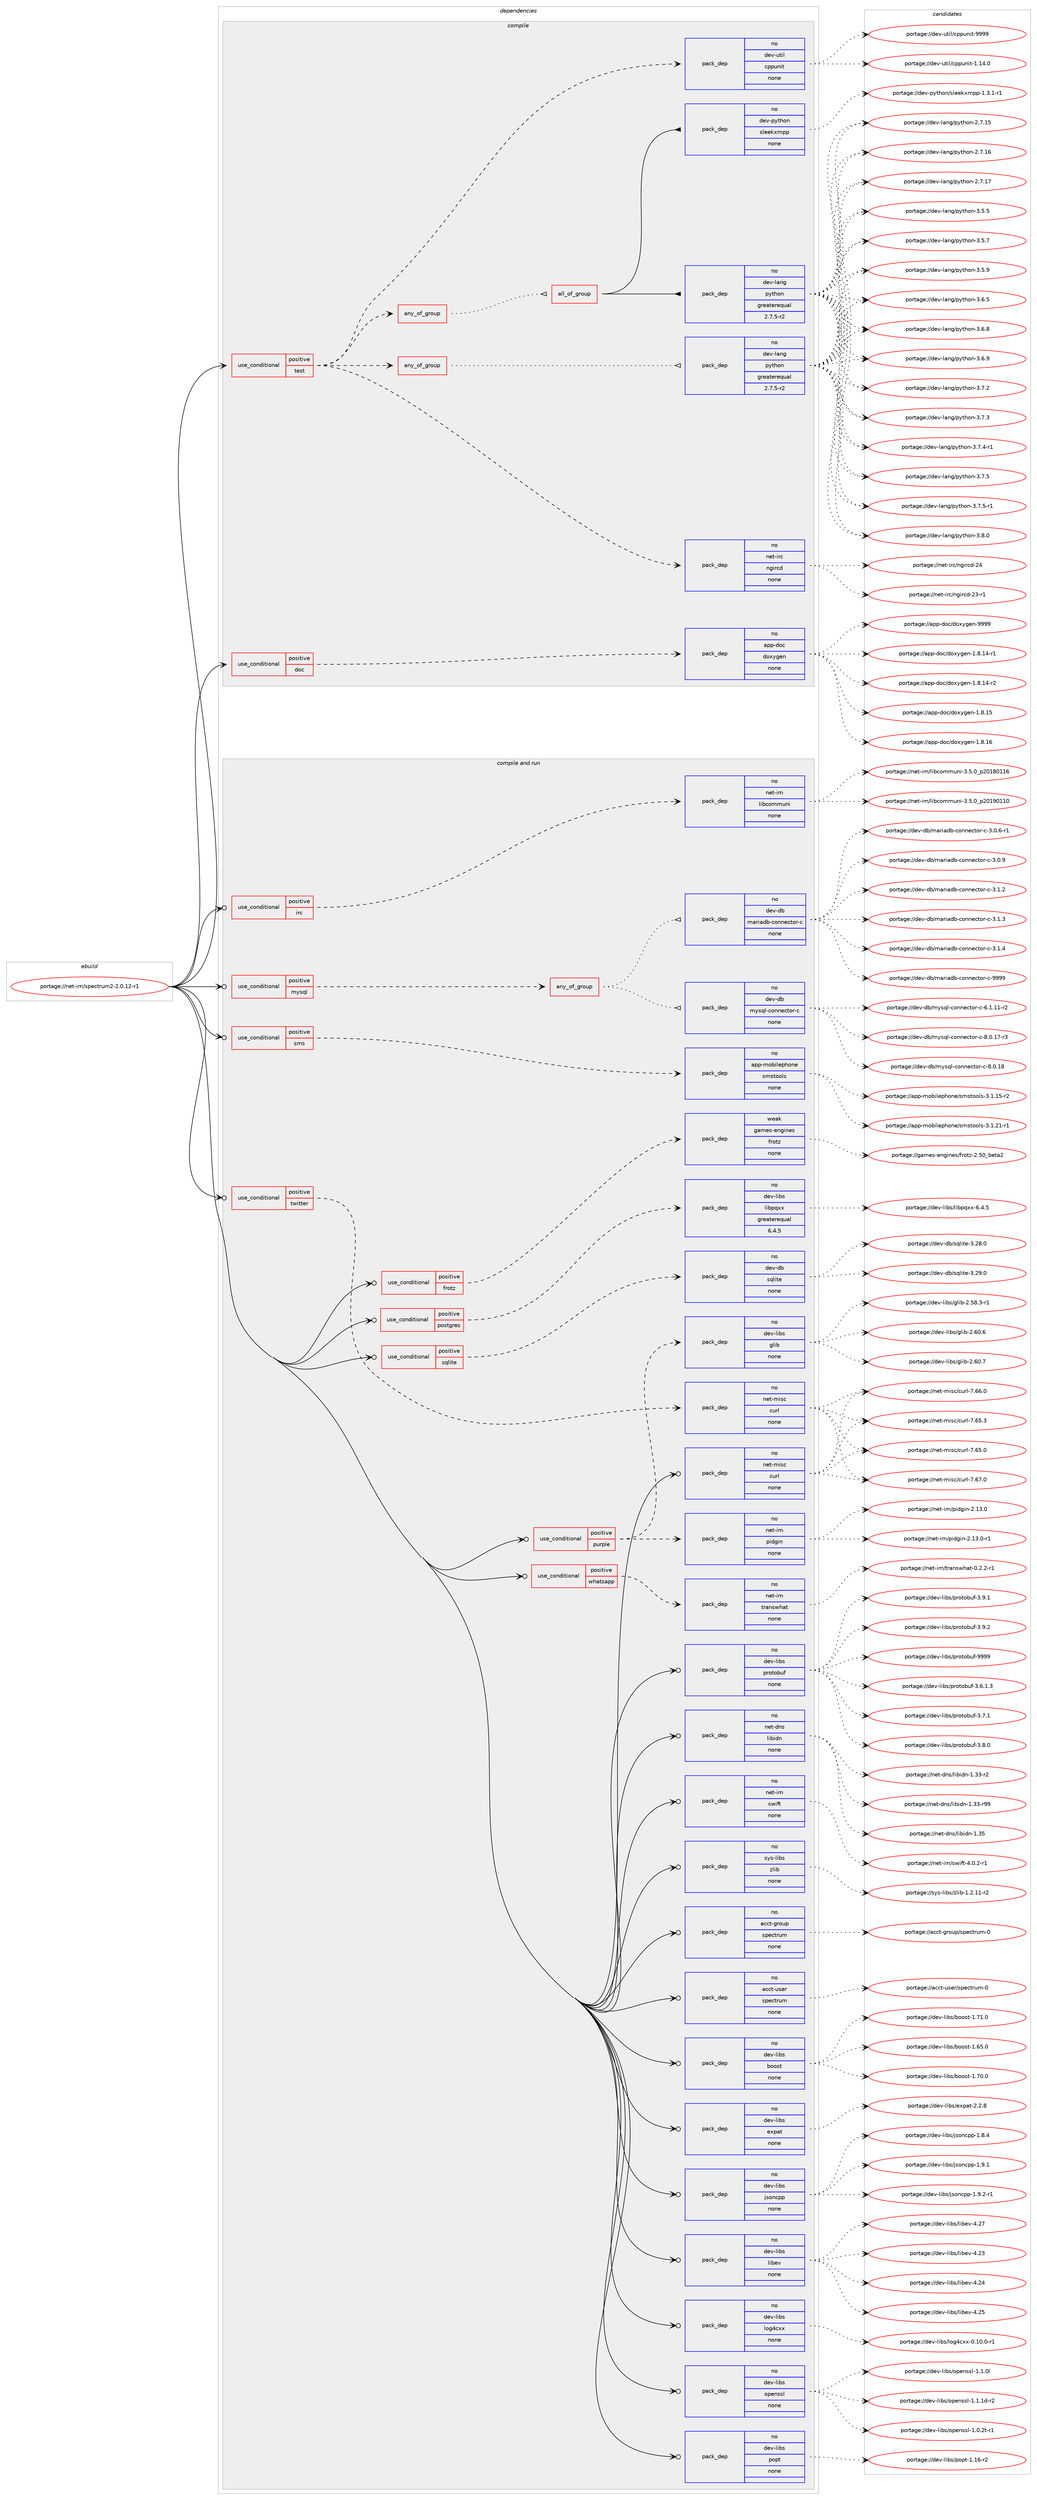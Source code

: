 digraph prolog {

# *************
# Graph options
# *************

newrank=true;
concentrate=true;
compound=true;
graph [rankdir=LR,fontname=Helvetica,fontsize=10,ranksep=1.5];#, ranksep=2.5, nodesep=0.2];
edge  [arrowhead=vee];
node  [fontname=Helvetica,fontsize=10];

# **********
# The ebuild
# **********

subgraph cluster_leftcol {
color=gray;
rank=same;
label=<<i>ebuild</i>>;
id [label="portage://net-im/spectrum2-2.0.12-r1", color=red, width=4, href="../net-im/spectrum2-2.0.12-r1.svg"];
}

# ****************
# The dependencies
# ****************

subgraph cluster_midcol {
color=gray;
label=<<i>dependencies</i>>;
subgraph cluster_compile {
fillcolor="#eeeeee";
style=filled;
label=<<i>compile</i>>;
subgraph cond88999 {
dependency356284 [label=<<TABLE BORDER="0" CELLBORDER="1" CELLSPACING="0" CELLPADDING="4"><TR><TD ROWSPAN="3" CELLPADDING="10">use_conditional</TD></TR><TR><TD>positive</TD></TR><TR><TD>doc</TD></TR></TABLE>>, shape=none, color=red];
subgraph pack261397 {
dependency356285 [label=<<TABLE BORDER="0" CELLBORDER="1" CELLSPACING="0" CELLPADDING="4" WIDTH="220"><TR><TD ROWSPAN="6" CELLPADDING="30">pack_dep</TD></TR><TR><TD WIDTH="110">no</TD></TR><TR><TD>app-doc</TD></TR><TR><TD>doxygen</TD></TR><TR><TD>none</TD></TR><TR><TD></TD></TR></TABLE>>, shape=none, color=blue];
}
dependency356284:e -> dependency356285:w [weight=20,style="dashed",arrowhead="vee"];
}
id:e -> dependency356284:w [weight=20,style="solid",arrowhead="vee"];
subgraph cond89000 {
dependency356286 [label=<<TABLE BORDER="0" CELLBORDER="1" CELLSPACING="0" CELLPADDING="4"><TR><TD ROWSPAN="3" CELLPADDING="10">use_conditional</TD></TR><TR><TD>positive</TD></TR><TR><TD>test</TD></TR></TABLE>>, shape=none, color=red];
subgraph any5741 {
dependency356287 [label=<<TABLE BORDER="0" CELLBORDER="1" CELLSPACING="0" CELLPADDING="4"><TR><TD CELLPADDING="10">any_of_group</TD></TR></TABLE>>, shape=none, color=red];subgraph pack261398 {
dependency356288 [label=<<TABLE BORDER="0" CELLBORDER="1" CELLSPACING="0" CELLPADDING="4" WIDTH="220"><TR><TD ROWSPAN="6" CELLPADDING="30">pack_dep</TD></TR><TR><TD WIDTH="110">no</TD></TR><TR><TD>dev-lang</TD></TR><TR><TD>python</TD></TR><TR><TD>greaterequal</TD></TR><TR><TD>2.7.5-r2</TD></TR></TABLE>>, shape=none, color=blue];
}
dependency356287:e -> dependency356288:w [weight=20,style="dotted",arrowhead="oinv"];
}
dependency356286:e -> dependency356287:w [weight=20,style="dashed",arrowhead="vee"];
subgraph any5742 {
dependency356289 [label=<<TABLE BORDER="0" CELLBORDER="1" CELLSPACING="0" CELLPADDING="4"><TR><TD CELLPADDING="10">any_of_group</TD></TR></TABLE>>, shape=none, color=red];subgraph all150 {
dependency356290 [label=<<TABLE BORDER="0" CELLBORDER="1" CELLSPACING="0" CELLPADDING="4"><TR><TD CELLPADDING="10">all_of_group</TD></TR></TABLE>>, shape=none, color=red];subgraph pack261399 {
dependency356291 [label=<<TABLE BORDER="0" CELLBORDER="1" CELLSPACING="0" CELLPADDING="4" WIDTH="220"><TR><TD ROWSPAN="6" CELLPADDING="30">pack_dep</TD></TR><TR><TD WIDTH="110">no</TD></TR><TR><TD>dev-lang</TD></TR><TR><TD>python</TD></TR><TR><TD>greaterequal</TD></TR><TR><TD>2.7.5-r2</TD></TR></TABLE>>, shape=none, color=blue];
}
dependency356290:e -> dependency356291:w [weight=20,style="solid",arrowhead="inv"];
subgraph pack261400 {
dependency356292 [label=<<TABLE BORDER="0" CELLBORDER="1" CELLSPACING="0" CELLPADDING="4" WIDTH="220"><TR><TD ROWSPAN="6" CELLPADDING="30">pack_dep</TD></TR><TR><TD WIDTH="110">no</TD></TR><TR><TD>dev-python</TD></TR><TR><TD>sleekxmpp</TD></TR><TR><TD>none</TD></TR><TR><TD></TD></TR></TABLE>>, shape=none, color=blue];
}
dependency356290:e -> dependency356292:w [weight=20,style="solid",arrowhead="inv"];
}
dependency356289:e -> dependency356290:w [weight=20,style="dotted",arrowhead="oinv"];
}
dependency356286:e -> dependency356289:w [weight=20,style="dashed",arrowhead="vee"];
subgraph pack261401 {
dependency356293 [label=<<TABLE BORDER="0" CELLBORDER="1" CELLSPACING="0" CELLPADDING="4" WIDTH="220"><TR><TD ROWSPAN="6" CELLPADDING="30">pack_dep</TD></TR><TR><TD WIDTH="110">no</TD></TR><TR><TD>dev-util</TD></TR><TR><TD>cppunit</TD></TR><TR><TD>none</TD></TR><TR><TD></TD></TR></TABLE>>, shape=none, color=blue];
}
dependency356286:e -> dependency356293:w [weight=20,style="dashed",arrowhead="vee"];
subgraph pack261402 {
dependency356294 [label=<<TABLE BORDER="0" CELLBORDER="1" CELLSPACING="0" CELLPADDING="4" WIDTH="220"><TR><TD ROWSPAN="6" CELLPADDING="30">pack_dep</TD></TR><TR><TD WIDTH="110">no</TD></TR><TR><TD>net-irc</TD></TR><TR><TD>ngircd</TD></TR><TR><TD>none</TD></TR><TR><TD></TD></TR></TABLE>>, shape=none, color=blue];
}
dependency356286:e -> dependency356294:w [weight=20,style="dashed",arrowhead="vee"];
}
id:e -> dependency356286:w [weight=20,style="solid",arrowhead="vee"];
}
subgraph cluster_compileandrun {
fillcolor="#eeeeee";
style=filled;
label=<<i>compile and run</i>>;
subgraph cond89001 {
dependency356295 [label=<<TABLE BORDER="0" CELLBORDER="1" CELLSPACING="0" CELLPADDING="4"><TR><TD ROWSPAN="3" CELLPADDING="10">use_conditional</TD></TR><TR><TD>positive</TD></TR><TR><TD>frotz</TD></TR></TABLE>>, shape=none, color=red];
subgraph pack261403 {
dependency356296 [label=<<TABLE BORDER="0" CELLBORDER="1" CELLSPACING="0" CELLPADDING="4" WIDTH="220"><TR><TD ROWSPAN="6" CELLPADDING="30">pack_dep</TD></TR><TR><TD WIDTH="110">weak</TD></TR><TR><TD>games-engines</TD></TR><TR><TD>frotz</TD></TR><TR><TD>none</TD></TR><TR><TD></TD></TR></TABLE>>, shape=none, color=blue];
}
dependency356295:e -> dependency356296:w [weight=20,style="dashed",arrowhead="vee"];
}
id:e -> dependency356295:w [weight=20,style="solid",arrowhead="odotvee"];
subgraph cond89002 {
dependency356297 [label=<<TABLE BORDER="0" CELLBORDER="1" CELLSPACING="0" CELLPADDING="4"><TR><TD ROWSPAN="3" CELLPADDING="10">use_conditional</TD></TR><TR><TD>positive</TD></TR><TR><TD>irc</TD></TR></TABLE>>, shape=none, color=red];
subgraph pack261404 {
dependency356298 [label=<<TABLE BORDER="0" CELLBORDER="1" CELLSPACING="0" CELLPADDING="4" WIDTH="220"><TR><TD ROWSPAN="6" CELLPADDING="30">pack_dep</TD></TR><TR><TD WIDTH="110">no</TD></TR><TR><TD>net-im</TD></TR><TR><TD>libcommuni</TD></TR><TR><TD>none</TD></TR><TR><TD></TD></TR></TABLE>>, shape=none, color=blue];
}
dependency356297:e -> dependency356298:w [weight=20,style="dashed",arrowhead="vee"];
}
id:e -> dependency356297:w [weight=20,style="solid",arrowhead="odotvee"];
subgraph cond89003 {
dependency356299 [label=<<TABLE BORDER="0" CELLBORDER="1" CELLSPACING="0" CELLPADDING="4"><TR><TD ROWSPAN="3" CELLPADDING="10">use_conditional</TD></TR><TR><TD>positive</TD></TR><TR><TD>mysql</TD></TR></TABLE>>, shape=none, color=red];
subgraph any5743 {
dependency356300 [label=<<TABLE BORDER="0" CELLBORDER="1" CELLSPACING="0" CELLPADDING="4"><TR><TD CELLPADDING="10">any_of_group</TD></TR></TABLE>>, shape=none, color=red];subgraph pack261405 {
dependency356301 [label=<<TABLE BORDER="0" CELLBORDER="1" CELLSPACING="0" CELLPADDING="4" WIDTH="220"><TR><TD ROWSPAN="6" CELLPADDING="30">pack_dep</TD></TR><TR><TD WIDTH="110">no</TD></TR><TR><TD>dev-db</TD></TR><TR><TD>mariadb-connector-c</TD></TR><TR><TD>none</TD></TR><TR><TD></TD></TR></TABLE>>, shape=none, color=blue];
}
dependency356300:e -> dependency356301:w [weight=20,style="dotted",arrowhead="oinv"];
subgraph pack261406 {
dependency356302 [label=<<TABLE BORDER="0" CELLBORDER="1" CELLSPACING="0" CELLPADDING="4" WIDTH="220"><TR><TD ROWSPAN="6" CELLPADDING="30">pack_dep</TD></TR><TR><TD WIDTH="110">no</TD></TR><TR><TD>dev-db</TD></TR><TR><TD>mysql-connector-c</TD></TR><TR><TD>none</TD></TR><TR><TD></TD></TR></TABLE>>, shape=none, color=blue];
}
dependency356300:e -> dependency356302:w [weight=20,style="dotted",arrowhead="oinv"];
}
dependency356299:e -> dependency356300:w [weight=20,style="dashed",arrowhead="vee"];
}
id:e -> dependency356299:w [weight=20,style="solid",arrowhead="odotvee"];
subgraph cond89004 {
dependency356303 [label=<<TABLE BORDER="0" CELLBORDER="1" CELLSPACING="0" CELLPADDING="4"><TR><TD ROWSPAN="3" CELLPADDING="10">use_conditional</TD></TR><TR><TD>positive</TD></TR><TR><TD>postgres</TD></TR></TABLE>>, shape=none, color=red];
subgraph pack261407 {
dependency356304 [label=<<TABLE BORDER="0" CELLBORDER="1" CELLSPACING="0" CELLPADDING="4" WIDTH="220"><TR><TD ROWSPAN="6" CELLPADDING="30">pack_dep</TD></TR><TR><TD WIDTH="110">no</TD></TR><TR><TD>dev-libs</TD></TR><TR><TD>libpqxx</TD></TR><TR><TD>greaterequal</TD></TR><TR><TD>6.4.5</TD></TR></TABLE>>, shape=none, color=blue];
}
dependency356303:e -> dependency356304:w [weight=20,style="dashed",arrowhead="vee"];
}
id:e -> dependency356303:w [weight=20,style="solid",arrowhead="odotvee"];
subgraph cond89005 {
dependency356305 [label=<<TABLE BORDER="0" CELLBORDER="1" CELLSPACING="0" CELLPADDING="4"><TR><TD ROWSPAN="3" CELLPADDING="10">use_conditional</TD></TR><TR><TD>positive</TD></TR><TR><TD>purple</TD></TR></TABLE>>, shape=none, color=red];
subgraph pack261408 {
dependency356306 [label=<<TABLE BORDER="0" CELLBORDER="1" CELLSPACING="0" CELLPADDING="4" WIDTH="220"><TR><TD ROWSPAN="6" CELLPADDING="30">pack_dep</TD></TR><TR><TD WIDTH="110">no</TD></TR><TR><TD>dev-libs</TD></TR><TR><TD>glib</TD></TR><TR><TD>none</TD></TR><TR><TD></TD></TR></TABLE>>, shape=none, color=blue];
}
dependency356305:e -> dependency356306:w [weight=20,style="dashed",arrowhead="vee"];
subgraph pack261409 {
dependency356307 [label=<<TABLE BORDER="0" CELLBORDER="1" CELLSPACING="0" CELLPADDING="4" WIDTH="220"><TR><TD ROWSPAN="6" CELLPADDING="30">pack_dep</TD></TR><TR><TD WIDTH="110">no</TD></TR><TR><TD>net-im</TD></TR><TR><TD>pidgin</TD></TR><TR><TD>none</TD></TR><TR><TD></TD></TR></TABLE>>, shape=none, color=blue];
}
dependency356305:e -> dependency356307:w [weight=20,style="dashed",arrowhead="vee"];
}
id:e -> dependency356305:w [weight=20,style="solid",arrowhead="odotvee"];
subgraph cond89006 {
dependency356308 [label=<<TABLE BORDER="0" CELLBORDER="1" CELLSPACING="0" CELLPADDING="4"><TR><TD ROWSPAN="3" CELLPADDING="10">use_conditional</TD></TR><TR><TD>positive</TD></TR><TR><TD>sms</TD></TR></TABLE>>, shape=none, color=red];
subgraph pack261410 {
dependency356309 [label=<<TABLE BORDER="0" CELLBORDER="1" CELLSPACING="0" CELLPADDING="4" WIDTH="220"><TR><TD ROWSPAN="6" CELLPADDING="30">pack_dep</TD></TR><TR><TD WIDTH="110">no</TD></TR><TR><TD>app-mobilephone</TD></TR><TR><TD>smstools</TD></TR><TR><TD>none</TD></TR><TR><TD></TD></TR></TABLE>>, shape=none, color=blue];
}
dependency356308:e -> dependency356309:w [weight=20,style="dashed",arrowhead="vee"];
}
id:e -> dependency356308:w [weight=20,style="solid",arrowhead="odotvee"];
subgraph cond89007 {
dependency356310 [label=<<TABLE BORDER="0" CELLBORDER="1" CELLSPACING="0" CELLPADDING="4"><TR><TD ROWSPAN="3" CELLPADDING="10">use_conditional</TD></TR><TR><TD>positive</TD></TR><TR><TD>sqlite</TD></TR></TABLE>>, shape=none, color=red];
subgraph pack261411 {
dependency356311 [label=<<TABLE BORDER="0" CELLBORDER="1" CELLSPACING="0" CELLPADDING="4" WIDTH="220"><TR><TD ROWSPAN="6" CELLPADDING="30">pack_dep</TD></TR><TR><TD WIDTH="110">no</TD></TR><TR><TD>dev-db</TD></TR><TR><TD>sqlite</TD></TR><TR><TD>none</TD></TR><TR><TD></TD></TR></TABLE>>, shape=none, color=blue];
}
dependency356310:e -> dependency356311:w [weight=20,style="dashed",arrowhead="vee"];
}
id:e -> dependency356310:w [weight=20,style="solid",arrowhead="odotvee"];
subgraph cond89008 {
dependency356312 [label=<<TABLE BORDER="0" CELLBORDER="1" CELLSPACING="0" CELLPADDING="4"><TR><TD ROWSPAN="3" CELLPADDING="10">use_conditional</TD></TR><TR><TD>positive</TD></TR><TR><TD>twitter</TD></TR></TABLE>>, shape=none, color=red];
subgraph pack261412 {
dependency356313 [label=<<TABLE BORDER="0" CELLBORDER="1" CELLSPACING="0" CELLPADDING="4" WIDTH="220"><TR><TD ROWSPAN="6" CELLPADDING="30">pack_dep</TD></TR><TR><TD WIDTH="110">no</TD></TR><TR><TD>net-misc</TD></TR><TR><TD>curl</TD></TR><TR><TD>none</TD></TR><TR><TD></TD></TR></TABLE>>, shape=none, color=blue];
}
dependency356312:e -> dependency356313:w [weight=20,style="dashed",arrowhead="vee"];
}
id:e -> dependency356312:w [weight=20,style="solid",arrowhead="odotvee"];
subgraph cond89009 {
dependency356314 [label=<<TABLE BORDER="0" CELLBORDER="1" CELLSPACING="0" CELLPADDING="4"><TR><TD ROWSPAN="3" CELLPADDING="10">use_conditional</TD></TR><TR><TD>positive</TD></TR><TR><TD>whatsapp</TD></TR></TABLE>>, shape=none, color=red];
subgraph pack261413 {
dependency356315 [label=<<TABLE BORDER="0" CELLBORDER="1" CELLSPACING="0" CELLPADDING="4" WIDTH="220"><TR><TD ROWSPAN="6" CELLPADDING="30">pack_dep</TD></TR><TR><TD WIDTH="110">no</TD></TR><TR><TD>net-im</TD></TR><TR><TD>transwhat</TD></TR><TR><TD>none</TD></TR><TR><TD></TD></TR></TABLE>>, shape=none, color=blue];
}
dependency356314:e -> dependency356315:w [weight=20,style="dashed",arrowhead="vee"];
}
id:e -> dependency356314:w [weight=20,style="solid",arrowhead="odotvee"];
subgraph pack261414 {
dependency356316 [label=<<TABLE BORDER="0" CELLBORDER="1" CELLSPACING="0" CELLPADDING="4" WIDTH="220"><TR><TD ROWSPAN="6" CELLPADDING="30">pack_dep</TD></TR><TR><TD WIDTH="110">no</TD></TR><TR><TD>acct-group</TD></TR><TR><TD>spectrum</TD></TR><TR><TD>none</TD></TR><TR><TD></TD></TR></TABLE>>, shape=none, color=blue];
}
id:e -> dependency356316:w [weight=20,style="solid",arrowhead="odotvee"];
subgraph pack261415 {
dependency356317 [label=<<TABLE BORDER="0" CELLBORDER="1" CELLSPACING="0" CELLPADDING="4" WIDTH="220"><TR><TD ROWSPAN="6" CELLPADDING="30">pack_dep</TD></TR><TR><TD WIDTH="110">no</TD></TR><TR><TD>acct-user</TD></TR><TR><TD>spectrum</TD></TR><TR><TD>none</TD></TR><TR><TD></TD></TR></TABLE>>, shape=none, color=blue];
}
id:e -> dependency356317:w [weight=20,style="solid",arrowhead="odotvee"];
subgraph pack261416 {
dependency356318 [label=<<TABLE BORDER="0" CELLBORDER="1" CELLSPACING="0" CELLPADDING="4" WIDTH="220"><TR><TD ROWSPAN="6" CELLPADDING="30">pack_dep</TD></TR><TR><TD WIDTH="110">no</TD></TR><TR><TD>dev-libs</TD></TR><TR><TD>boost</TD></TR><TR><TD>none</TD></TR><TR><TD></TD></TR></TABLE>>, shape=none, color=blue];
}
id:e -> dependency356318:w [weight=20,style="solid",arrowhead="odotvee"];
subgraph pack261417 {
dependency356319 [label=<<TABLE BORDER="0" CELLBORDER="1" CELLSPACING="0" CELLPADDING="4" WIDTH="220"><TR><TD ROWSPAN="6" CELLPADDING="30">pack_dep</TD></TR><TR><TD WIDTH="110">no</TD></TR><TR><TD>dev-libs</TD></TR><TR><TD>expat</TD></TR><TR><TD>none</TD></TR><TR><TD></TD></TR></TABLE>>, shape=none, color=blue];
}
id:e -> dependency356319:w [weight=20,style="solid",arrowhead="odotvee"];
subgraph pack261418 {
dependency356320 [label=<<TABLE BORDER="0" CELLBORDER="1" CELLSPACING="0" CELLPADDING="4" WIDTH="220"><TR><TD ROWSPAN="6" CELLPADDING="30">pack_dep</TD></TR><TR><TD WIDTH="110">no</TD></TR><TR><TD>dev-libs</TD></TR><TR><TD>jsoncpp</TD></TR><TR><TD>none</TD></TR><TR><TD></TD></TR></TABLE>>, shape=none, color=blue];
}
id:e -> dependency356320:w [weight=20,style="solid",arrowhead="odotvee"];
subgraph pack261419 {
dependency356321 [label=<<TABLE BORDER="0" CELLBORDER="1" CELLSPACING="0" CELLPADDING="4" WIDTH="220"><TR><TD ROWSPAN="6" CELLPADDING="30">pack_dep</TD></TR><TR><TD WIDTH="110">no</TD></TR><TR><TD>dev-libs</TD></TR><TR><TD>libev</TD></TR><TR><TD>none</TD></TR><TR><TD></TD></TR></TABLE>>, shape=none, color=blue];
}
id:e -> dependency356321:w [weight=20,style="solid",arrowhead="odotvee"];
subgraph pack261420 {
dependency356322 [label=<<TABLE BORDER="0" CELLBORDER="1" CELLSPACING="0" CELLPADDING="4" WIDTH="220"><TR><TD ROWSPAN="6" CELLPADDING="30">pack_dep</TD></TR><TR><TD WIDTH="110">no</TD></TR><TR><TD>dev-libs</TD></TR><TR><TD>log4cxx</TD></TR><TR><TD>none</TD></TR><TR><TD></TD></TR></TABLE>>, shape=none, color=blue];
}
id:e -> dependency356322:w [weight=20,style="solid",arrowhead="odotvee"];
subgraph pack261421 {
dependency356323 [label=<<TABLE BORDER="0" CELLBORDER="1" CELLSPACING="0" CELLPADDING="4" WIDTH="220"><TR><TD ROWSPAN="6" CELLPADDING="30">pack_dep</TD></TR><TR><TD WIDTH="110">no</TD></TR><TR><TD>dev-libs</TD></TR><TR><TD>openssl</TD></TR><TR><TD>none</TD></TR><TR><TD></TD></TR></TABLE>>, shape=none, color=blue];
}
id:e -> dependency356323:w [weight=20,style="solid",arrowhead="odotvee"];
subgraph pack261422 {
dependency356324 [label=<<TABLE BORDER="0" CELLBORDER="1" CELLSPACING="0" CELLPADDING="4" WIDTH="220"><TR><TD ROWSPAN="6" CELLPADDING="30">pack_dep</TD></TR><TR><TD WIDTH="110">no</TD></TR><TR><TD>dev-libs</TD></TR><TR><TD>popt</TD></TR><TR><TD>none</TD></TR><TR><TD></TD></TR></TABLE>>, shape=none, color=blue];
}
id:e -> dependency356324:w [weight=20,style="solid",arrowhead="odotvee"];
subgraph pack261423 {
dependency356325 [label=<<TABLE BORDER="0" CELLBORDER="1" CELLSPACING="0" CELLPADDING="4" WIDTH="220"><TR><TD ROWSPAN="6" CELLPADDING="30">pack_dep</TD></TR><TR><TD WIDTH="110">no</TD></TR><TR><TD>dev-libs</TD></TR><TR><TD>protobuf</TD></TR><TR><TD>none</TD></TR><TR><TD></TD></TR></TABLE>>, shape=none, color=blue];
}
id:e -> dependency356325:w [weight=20,style="solid",arrowhead="odotvee"];
subgraph pack261424 {
dependency356326 [label=<<TABLE BORDER="0" CELLBORDER="1" CELLSPACING="0" CELLPADDING="4" WIDTH="220"><TR><TD ROWSPAN="6" CELLPADDING="30">pack_dep</TD></TR><TR><TD WIDTH="110">no</TD></TR><TR><TD>net-dns</TD></TR><TR><TD>libidn</TD></TR><TR><TD>none</TD></TR><TR><TD></TD></TR></TABLE>>, shape=none, color=blue];
}
id:e -> dependency356326:w [weight=20,style="solid",arrowhead="odotvee"];
subgraph pack261425 {
dependency356327 [label=<<TABLE BORDER="0" CELLBORDER="1" CELLSPACING="0" CELLPADDING="4" WIDTH="220"><TR><TD ROWSPAN="6" CELLPADDING="30">pack_dep</TD></TR><TR><TD WIDTH="110">no</TD></TR><TR><TD>net-im</TD></TR><TR><TD>swift</TD></TR><TR><TD>none</TD></TR><TR><TD></TD></TR></TABLE>>, shape=none, color=blue];
}
id:e -> dependency356327:w [weight=20,style="solid",arrowhead="odotvee"];
subgraph pack261426 {
dependency356328 [label=<<TABLE BORDER="0" CELLBORDER="1" CELLSPACING="0" CELLPADDING="4" WIDTH="220"><TR><TD ROWSPAN="6" CELLPADDING="30">pack_dep</TD></TR><TR><TD WIDTH="110">no</TD></TR><TR><TD>net-misc</TD></TR><TR><TD>curl</TD></TR><TR><TD>none</TD></TR><TR><TD></TD></TR></TABLE>>, shape=none, color=blue];
}
id:e -> dependency356328:w [weight=20,style="solid",arrowhead="odotvee"];
subgraph pack261427 {
dependency356329 [label=<<TABLE BORDER="0" CELLBORDER="1" CELLSPACING="0" CELLPADDING="4" WIDTH="220"><TR><TD ROWSPAN="6" CELLPADDING="30">pack_dep</TD></TR><TR><TD WIDTH="110">no</TD></TR><TR><TD>sys-libs</TD></TR><TR><TD>zlib</TD></TR><TR><TD>none</TD></TR><TR><TD></TD></TR></TABLE>>, shape=none, color=blue];
}
id:e -> dependency356329:w [weight=20,style="solid",arrowhead="odotvee"];
}
subgraph cluster_run {
fillcolor="#eeeeee";
style=filled;
label=<<i>run</i>>;
}
}

# **************
# The candidates
# **************

subgraph cluster_choices {
rank=same;
color=gray;
label=<<i>candidates</i>>;

subgraph choice261397 {
color=black;
nodesep=1;
choiceportage97112112451001119947100111120121103101110454946564649524511449 [label="portage://app-doc/doxygen-1.8.14-r1", color=red, width=4,href="../app-doc/doxygen-1.8.14-r1.svg"];
choiceportage97112112451001119947100111120121103101110454946564649524511450 [label="portage://app-doc/doxygen-1.8.14-r2", color=red, width=4,href="../app-doc/doxygen-1.8.14-r2.svg"];
choiceportage9711211245100111994710011112012110310111045494656464953 [label="portage://app-doc/doxygen-1.8.15", color=red, width=4,href="../app-doc/doxygen-1.8.15.svg"];
choiceportage9711211245100111994710011112012110310111045494656464954 [label="portage://app-doc/doxygen-1.8.16", color=red, width=4,href="../app-doc/doxygen-1.8.16.svg"];
choiceportage971121124510011199471001111201211031011104557575757 [label="portage://app-doc/doxygen-9999", color=red, width=4,href="../app-doc/doxygen-9999.svg"];
dependency356285:e -> choiceportage97112112451001119947100111120121103101110454946564649524511449:w [style=dotted,weight="100"];
dependency356285:e -> choiceportage97112112451001119947100111120121103101110454946564649524511450:w [style=dotted,weight="100"];
dependency356285:e -> choiceportage9711211245100111994710011112012110310111045494656464953:w [style=dotted,weight="100"];
dependency356285:e -> choiceportage9711211245100111994710011112012110310111045494656464954:w [style=dotted,weight="100"];
dependency356285:e -> choiceportage971121124510011199471001111201211031011104557575757:w [style=dotted,weight="100"];
}
subgraph choice261398 {
color=black;
nodesep=1;
choiceportage10010111845108971101034711212111610411111045504655464953 [label="portage://dev-lang/python-2.7.15", color=red, width=4,href="../dev-lang/python-2.7.15.svg"];
choiceportage10010111845108971101034711212111610411111045504655464954 [label="portage://dev-lang/python-2.7.16", color=red, width=4,href="../dev-lang/python-2.7.16.svg"];
choiceportage10010111845108971101034711212111610411111045504655464955 [label="portage://dev-lang/python-2.7.17", color=red, width=4,href="../dev-lang/python-2.7.17.svg"];
choiceportage100101118451089711010347112121116104111110455146534653 [label="portage://dev-lang/python-3.5.5", color=red, width=4,href="../dev-lang/python-3.5.5.svg"];
choiceportage100101118451089711010347112121116104111110455146534655 [label="portage://dev-lang/python-3.5.7", color=red, width=4,href="../dev-lang/python-3.5.7.svg"];
choiceportage100101118451089711010347112121116104111110455146534657 [label="portage://dev-lang/python-3.5.9", color=red, width=4,href="../dev-lang/python-3.5.9.svg"];
choiceportage100101118451089711010347112121116104111110455146544653 [label="portage://dev-lang/python-3.6.5", color=red, width=4,href="../dev-lang/python-3.6.5.svg"];
choiceportage100101118451089711010347112121116104111110455146544656 [label="portage://dev-lang/python-3.6.8", color=red, width=4,href="../dev-lang/python-3.6.8.svg"];
choiceportage100101118451089711010347112121116104111110455146544657 [label="portage://dev-lang/python-3.6.9", color=red, width=4,href="../dev-lang/python-3.6.9.svg"];
choiceportage100101118451089711010347112121116104111110455146554650 [label="portage://dev-lang/python-3.7.2", color=red, width=4,href="../dev-lang/python-3.7.2.svg"];
choiceportage100101118451089711010347112121116104111110455146554651 [label="portage://dev-lang/python-3.7.3", color=red, width=4,href="../dev-lang/python-3.7.3.svg"];
choiceportage1001011184510897110103471121211161041111104551465546524511449 [label="portage://dev-lang/python-3.7.4-r1", color=red, width=4,href="../dev-lang/python-3.7.4-r1.svg"];
choiceportage100101118451089711010347112121116104111110455146554653 [label="portage://dev-lang/python-3.7.5", color=red, width=4,href="../dev-lang/python-3.7.5.svg"];
choiceportage1001011184510897110103471121211161041111104551465546534511449 [label="portage://dev-lang/python-3.7.5-r1", color=red, width=4,href="../dev-lang/python-3.7.5-r1.svg"];
choiceportage100101118451089711010347112121116104111110455146564648 [label="portage://dev-lang/python-3.8.0", color=red, width=4,href="../dev-lang/python-3.8.0.svg"];
dependency356288:e -> choiceportage10010111845108971101034711212111610411111045504655464953:w [style=dotted,weight="100"];
dependency356288:e -> choiceportage10010111845108971101034711212111610411111045504655464954:w [style=dotted,weight="100"];
dependency356288:e -> choiceportage10010111845108971101034711212111610411111045504655464955:w [style=dotted,weight="100"];
dependency356288:e -> choiceportage100101118451089711010347112121116104111110455146534653:w [style=dotted,weight="100"];
dependency356288:e -> choiceportage100101118451089711010347112121116104111110455146534655:w [style=dotted,weight="100"];
dependency356288:e -> choiceportage100101118451089711010347112121116104111110455146534657:w [style=dotted,weight="100"];
dependency356288:e -> choiceportage100101118451089711010347112121116104111110455146544653:w [style=dotted,weight="100"];
dependency356288:e -> choiceportage100101118451089711010347112121116104111110455146544656:w [style=dotted,weight="100"];
dependency356288:e -> choiceportage100101118451089711010347112121116104111110455146544657:w [style=dotted,weight="100"];
dependency356288:e -> choiceportage100101118451089711010347112121116104111110455146554650:w [style=dotted,weight="100"];
dependency356288:e -> choiceportage100101118451089711010347112121116104111110455146554651:w [style=dotted,weight="100"];
dependency356288:e -> choiceportage1001011184510897110103471121211161041111104551465546524511449:w [style=dotted,weight="100"];
dependency356288:e -> choiceportage100101118451089711010347112121116104111110455146554653:w [style=dotted,weight="100"];
dependency356288:e -> choiceportage1001011184510897110103471121211161041111104551465546534511449:w [style=dotted,weight="100"];
dependency356288:e -> choiceportage100101118451089711010347112121116104111110455146564648:w [style=dotted,weight="100"];
}
subgraph choice261399 {
color=black;
nodesep=1;
choiceportage10010111845108971101034711212111610411111045504655464953 [label="portage://dev-lang/python-2.7.15", color=red, width=4,href="../dev-lang/python-2.7.15.svg"];
choiceportage10010111845108971101034711212111610411111045504655464954 [label="portage://dev-lang/python-2.7.16", color=red, width=4,href="../dev-lang/python-2.7.16.svg"];
choiceportage10010111845108971101034711212111610411111045504655464955 [label="portage://dev-lang/python-2.7.17", color=red, width=4,href="../dev-lang/python-2.7.17.svg"];
choiceportage100101118451089711010347112121116104111110455146534653 [label="portage://dev-lang/python-3.5.5", color=red, width=4,href="../dev-lang/python-3.5.5.svg"];
choiceportage100101118451089711010347112121116104111110455146534655 [label="portage://dev-lang/python-3.5.7", color=red, width=4,href="../dev-lang/python-3.5.7.svg"];
choiceportage100101118451089711010347112121116104111110455146534657 [label="portage://dev-lang/python-3.5.9", color=red, width=4,href="../dev-lang/python-3.5.9.svg"];
choiceportage100101118451089711010347112121116104111110455146544653 [label="portage://dev-lang/python-3.6.5", color=red, width=4,href="../dev-lang/python-3.6.5.svg"];
choiceportage100101118451089711010347112121116104111110455146544656 [label="portage://dev-lang/python-3.6.8", color=red, width=4,href="../dev-lang/python-3.6.8.svg"];
choiceportage100101118451089711010347112121116104111110455146544657 [label="portage://dev-lang/python-3.6.9", color=red, width=4,href="../dev-lang/python-3.6.9.svg"];
choiceportage100101118451089711010347112121116104111110455146554650 [label="portage://dev-lang/python-3.7.2", color=red, width=4,href="../dev-lang/python-3.7.2.svg"];
choiceportage100101118451089711010347112121116104111110455146554651 [label="portage://dev-lang/python-3.7.3", color=red, width=4,href="../dev-lang/python-3.7.3.svg"];
choiceportage1001011184510897110103471121211161041111104551465546524511449 [label="portage://dev-lang/python-3.7.4-r1", color=red, width=4,href="../dev-lang/python-3.7.4-r1.svg"];
choiceportage100101118451089711010347112121116104111110455146554653 [label="portage://dev-lang/python-3.7.5", color=red, width=4,href="../dev-lang/python-3.7.5.svg"];
choiceportage1001011184510897110103471121211161041111104551465546534511449 [label="portage://dev-lang/python-3.7.5-r1", color=red, width=4,href="../dev-lang/python-3.7.5-r1.svg"];
choiceportage100101118451089711010347112121116104111110455146564648 [label="portage://dev-lang/python-3.8.0", color=red, width=4,href="../dev-lang/python-3.8.0.svg"];
dependency356291:e -> choiceportage10010111845108971101034711212111610411111045504655464953:w [style=dotted,weight="100"];
dependency356291:e -> choiceportage10010111845108971101034711212111610411111045504655464954:w [style=dotted,weight="100"];
dependency356291:e -> choiceportage10010111845108971101034711212111610411111045504655464955:w [style=dotted,weight="100"];
dependency356291:e -> choiceportage100101118451089711010347112121116104111110455146534653:w [style=dotted,weight="100"];
dependency356291:e -> choiceportage100101118451089711010347112121116104111110455146534655:w [style=dotted,weight="100"];
dependency356291:e -> choiceportage100101118451089711010347112121116104111110455146534657:w [style=dotted,weight="100"];
dependency356291:e -> choiceportage100101118451089711010347112121116104111110455146544653:w [style=dotted,weight="100"];
dependency356291:e -> choiceportage100101118451089711010347112121116104111110455146544656:w [style=dotted,weight="100"];
dependency356291:e -> choiceportage100101118451089711010347112121116104111110455146544657:w [style=dotted,weight="100"];
dependency356291:e -> choiceportage100101118451089711010347112121116104111110455146554650:w [style=dotted,weight="100"];
dependency356291:e -> choiceportage100101118451089711010347112121116104111110455146554651:w [style=dotted,weight="100"];
dependency356291:e -> choiceportage1001011184510897110103471121211161041111104551465546524511449:w [style=dotted,weight="100"];
dependency356291:e -> choiceportage100101118451089711010347112121116104111110455146554653:w [style=dotted,weight="100"];
dependency356291:e -> choiceportage1001011184510897110103471121211161041111104551465546534511449:w [style=dotted,weight="100"];
dependency356291:e -> choiceportage100101118451089711010347112121116104111110455146564648:w [style=dotted,weight="100"];
}
subgraph choice261400 {
color=black;
nodesep=1;
choiceportage10010111845112121116104111110471151081011011071201091121124549465146494511449 [label="portage://dev-python/sleekxmpp-1.3.1-r1", color=red, width=4,href="../dev-python/sleekxmpp-1.3.1-r1.svg"];
dependency356292:e -> choiceportage10010111845112121116104111110471151081011011071201091121124549465146494511449:w [style=dotted,weight="100"];
}
subgraph choice261401 {
color=black;
nodesep=1;
choiceportage10010111845117116105108479911211211711010511645494649524648 [label="portage://dev-util/cppunit-1.14.0", color=red, width=4,href="../dev-util/cppunit-1.14.0.svg"];
choiceportage1001011184511711610510847991121121171101051164557575757 [label="portage://dev-util/cppunit-9999", color=red, width=4,href="../dev-util/cppunit-9999.svg"];
dependency356293:e -> choiceportage10010111845117116105108479911211211711010511645494649524648:w [style=dotted,weight="100"];
dependency356293:e -> choiceportage1001011184511711610510847991121121171101051164557575757:w [style=dotted,weight="100"];
}
subgraph choice261402 {
color=black;
nodesep=1;
choiceportage110101116451051149947110103105114991004550514511449 [label="portage://net-irc/ngircd-23-r1", color=red, width=4,href="../net-irc/ngircd-23-r1.svg"];
choiceportage11010111645105114994711010310511499100455052 [label="portage://net-irc/ngircd-24", color=red, width=4,href="../net-irc/ngircd-24.svg"];
dependency356294:e -> choiceportage110101116451051149947110103105114991004550514511449:w [style=dotted,weight="100"];
dependency356294:e -> choiceportage11010111645105114994711010310511499100455052:w [style=dotted,weight="100"];
}
subgraph choice261403 {
color=black;
nodesep=1;
choiceportage103971091011154510111010310511010111547102114111116122455046534895981011169750 [label="portage://games-engines/frotz-2.50_beta2", color=red, width=4,href="../games-engines/frotz-2.50_beta2.svg"];
dependency356296:e -> choiceportage103971091011154510111010310511010111547102114111116122455046534895981011169750:w [style=dotted,weight="100"];
}
subgraph choice261404 {
color=black;
nodesep=1;
choiceportage11010111645105109471081059899111109109117110105455146534648951125048495648494954 [label="portage://net-im/libcommuni-3.5.0_p20180116", color=red, width=4,href="../net-im/libcommuni-3.5.0_p20180116.svg"];
choiceportage11010111645105109471081059899111109109117110105455146534648951125048495748494948 [label="portage://net-im/libcommuni-3.5.0_p20190110", color=red, width=4,href="../net-im/libcommuni-3.5.0_p20190110.svg"];
dependency356298:e -> choiceportage11010111645105109471081059899111109109117110105455146534648951125048495648494954:w [style=dotted,weight="100"];
dependency356298:e -> choiceportage11010111645105109471081059899111109109117110105455146534648951125048495748494948:w [style=dotted,weight="100"];
}
subgraph choice261405 {
color=black;
nodesep=1;
choiceportage10010111845100984710997114105971009845991111101101019911611111445994551464846544511449 [label="portage://dev-db/mariadb-connector-c-3.0.6-r1", color=red, width=4,href="../dev-db/mariadb-connector-c-3.0.6-r1.svg"];
choiceportage1001011184510098471099711410597100984599111110110101991161111144599455146484657 [label="portage://dev-db/mariadb-connector-c-3.0.9", color=red, width=4,href="../dev-db/mariadb-connector-c-3.0.9.svg"];
choiceportage1001011184510098471099711410597100984599111110110101991161111144599455146494650 [label="portage://dev-db/mariadb-connector-c-3.1.2", color=red, width=4,href="../dev-db/mariadb-connector-c-3.1.2.svg"];
choiceportage1001011184510098471099711410597100984599111110110101991161111144599455146494651 [label="portage://dev-db/mariadb-connector-c-3.1.3", color=red, width=4,href="../dev-db/mariadb-connector-c-3.1.3.svg"];
choiceportage1001011184510098471099711410597100984599111110110101991161111144599455146494652 [label="portage://dev-db/mariadb-connector-c-3.1.4", color=red, width=4,href="../dev-db/mariadb-connector-c-3.1.4.svg"];
choiceportage10010111845100984710997114105971009845991111101101019911611111445994557575757 [label="portage://dev-db/mariadb-connector-c-9999", color=red, width=4,href="../dev-db/mariadb-connector-c-9999.svg"];
dependency356301:e -> choiceportage10010111845100984710997114105971009845991111101101019911611111445994551464846544511449:w [style=dotted,weight="100"];
dependency356301:e -> choiceportage1001011184510098471099711410597100984599111110110101991161111144599455146484657:w [style=dotted,weight="100"];
dependency356301:e -> choiceportage1001011184510098471099711410597100984599111110110101991161111144599455146494650:w [style=dotted,weight="100"];
dependency356301:e -> choiceportage1001011184510098471099711410597100984599111110110101991161111144599455146494651:w [style=dotted,weight="100"];
dependency356301:e -> choiceportage1001011184510098471099711410597100984599111110110101991161111144599455146494652:w [style=dotted,weight="100"];
dependency356301:e -> choiceportage10010111845100984710997114105971009845991111101101019911611111445994557575757:w [style=dotted,weight="100"];
}
subgraph choice261406 {
color=black;
nodesep=1;
choiceportage1001011184510098471091211151131084599111110110101991161111144599455446494649494511450 [label="portage://dev-db/mysql-connector-c-6.1.11-r2", color=red, width=4,href="../dev-db/mysql-connector-c-6.1.11-r2.svg"];
choiceportage1001011184510098471091211151131084599111110110101991161111144599455646484649554511451 [label="portage://dev-db/mysql-connector-c-8.0.17-r3", color=red, width=4,href="../dev-db/mysql-connector-c-8.0.17-r3.svg"];
choiceportage100101118451009847109121115113108459911111011010199116111114459945564648464956 [label="portage://dev-db/mysql-connector-c-8.0.18", color=red, width=4,href="../dev-db/mysql-connector-c-8.0.18.svg"];
dependency356302:e -> choiceportage1001011184510098471091211151131084599111110110101991161111144599455446494649494511450:w [style=dotted,weight="100"];
dependency356302:e -> choiceportage1001011184510098471091211151131084599111110110101991161111144599455646484649554511451:w [style=dotted,weight="100"];
dependency356302:e -> choiceportage100101118451009847109121115113108459911111011010199116111114459945564648464956:w [style=dotted,weight="100"];
}
subgraph choice261407 {
color=black;
nodesep=1;
choiceportage10010111845108105981154710810598112113120120455446524653 [label="portage://dev-libs/libpqxx-6.4.5", color=red, width=4,href="../dev-libs/libpqxx-6.4.5.svg"];
dependency356304:e -> choiceportage10010111845108105981154710810598112113120120455446524653:w [style=dotted,weight="100"];
}
subgraph choice261408 {
color=black;
nodesep=1;
choiceportage10010111845108105981154710310810598455046535646514511449 [label="portage://dev-libs/glib-2.58.3-r1", color=red, width=4,href="../dev-libs/glib-2.58.3-r1.svg"];
choiceportage1001011184510810598115471031081059845504654484654 [label="portage://dev-libs/glib-2.60.6", color=red, width=4,href="../dev-libs/glib-2.60.6.svg"];
choiceportage1001011184510810598115471031081059845504654484655 [label="portage://dev-libs/glib-2.60.7", color=red, width=4,href="../dev-libs/glib-2.60.7.svg"];
dependency356306:e -> choiceportage10010111845108105981154710310810598455046535646514511449:w [style=dotted,weight="100"];
dependency356306:e -> choiceportage1001011184510810598115471031081059845504654484654:w [style=dotted,weight="100"];
dependency356306:e -> choiceportage1001011184510810598115471031081059845504654484655:w [style=dotted,weight="100"];
}
subgraph choice261409 {
color=black;
nodesep=1;
choiceportage110101116451051094711210510010310511045504649514648 [label="portage://net-im/pidgin-2.13.0", color=red, width=4,href="../net-im/pidgin-2.13.0.svg"];
choiceportage1101011164510510947112105100103105110455046495146484511449 [label="portage://net-im/pidgin-2.13.0-r1", color=red, width=4,href="../net-im/pidgin-2.13.0-r1.svg"];
dependency356307:e -> choiceportage110101116451051094711210510010310511045504649514648:w [style=dotted,weight="100"];
dependency356307:e -> choiceportage1101011164510510947112105100103105110455046495146484511449:w [style=dotted,weight="100"];
}
subgraph choice261410 {
color=black;
nodesep=1;
choiceportage97112112451091119810510810111210411111010147115109115116111111108115455146494649534511450 [label="portage://app-mobilephone/smstools-3.1.15-r2", color=red, width=4,href="../app-mobilephone/smstools-3.1.15-r2.svg"];
choiceportage97112112451091119810510810111210411111010147115109115116111111108115455146494650494511449 [label="portage://app-mobilephone/smstools-3.1.21-r1", color=red, width=4,href="../app-mobilephone/smstools-3.1.21-r1.svg"];
dependency356309:e -> choiceportage97112112451091119810510810111210411111010147115109115116111111108115455146494649534511450:w [style=dotted,weight="100"];
dependency356309:e -> choiceportage97112112451091119810510810111210411111010147115109115116111111108115455146494650494511449:w [style=dotted,weight="100"];
}
subgraph choice261411 {
color=black;
nodesep=1;
choiceportage10010111845100984711511310810511610145514650564648 [label="portage://dev-db/sqlite-3.28.0", color=red, width=4,href="../dev-db/sqlite-3.28.0.svg"];
choiceportage10010111845100984711511310810511610145514650574648 [label="portage://dev-db/sqlite-3.29.0", color=red, width=4,href="../dev-db/sqlite-3.29.0.svg"];
dependency356311:e -> choiceportage10010111845100984711511310810511610145514650564648:w [style=dotted,weight="100"];
dependency356311:e -> choiceportage10010111845100984711511310810511610145514650574648:w [style=dotted,weight="100"];
}
subgraph choice261412 {
color=black;
nodesep=1;
choiceportage1101011164510910511599479911711410845554654534648 [label="portage://net-misc/curl-7.65.0", color=red, width=4,href="../net-misc/curl-7.65.0.svg"];
choiceportage1101011164510910511599479911711410845554654534651 [label="portage://net-misc/curl-7.65.3", color=red, width=4,href="../net-misc/curl-7.65.3.svg"];
choiceportage1101011164510910511599479911711410845554654544648 [label="portage://net-misc/curl-7.66.0", color=red, width=4,href="../net-misc/curl-7.66.0.svg"];
choiceportage1101011164510910511599479911711410845554654554648 [label="portage://net-misc/curl-7.67.0", color=red, width=4,href="../net-misc/curl-7.67.0.svg"];
dependency356313:e -> choiceportage1101011164510910511599479911711410845554654534648:w [style=dotted,weight="100"];
dependency356313:e -> choiceportage1101011164510910511599479911711410845554654534651:w [style=dotted,weight="100"];
dependency356313:e -> choiceportage1101011164510910511599479911711410845554654544648:w [style=dotted,weight="100"];
dependency356313:e -> choiceportage1101011164510910511599479911711410845554654554648:w [style=dotted,weight="100"];
}
subgraph choice261413 {
color=black;
nodesep=1;
choiceportage110101116451051094711611497110115119104971164548465046504511449 [label="portage://net-im/transwhat-0.2.2-r1", color=red, width=4,href="../net-im/transwhat-0.2.2-r1.svg"];
dependency356315:e -> choiceportage110101116451051094711611497110115119104971164548465046504511449:w [style=dotted,weight="100"];
}
subgraph choice261414 {
color=black;
nodesep=1;
choiceportage9799991164510311411111711247115112101991161141171094548 [label="portage://acct-group/spectrum-0", color=red, width=4,href="../acct-group/spectrum-0.svg"];
dependency356316:e -> choiceportage9799991164510311411111711247115112101991161141171094548:w [style=dotted,weight="100"];
}
subgraph choice261415 {
color=black;
nodesep=1;
choiceportage9799991164511711510111447115112101991161141171094548 [label="portage://acct-user/spectrum-0", color=red, width=4,href="../acct-user/spectrum-0.svg"];
dependency356317:e -> choiceportage9799991164511711510111447115112101991161141171094548:w [style=dotted,weight="100"];
}
subgraph choice261416 {
color=black;
nodesep=1;
choiceportage1001011184510810598115479811111111511645494654534648 [label="portage://dev-libs/boost-1.65.0", color=red, width=4,href="../dev-libs/boost-1.65.0.svg"];
choiceportage1001011184510810598115479811111111511645494655484648 [label="portage://dev-libs/boost-1.70.0", color=red, width=4,href="../dev-libs/boost-1.70.0.svg"];
choiceportage1001011184510810598115479811111111511645494655494648 [label="portage://dev-libs/boost-1.71.0", color=red, width=4,href="../dev-libs/boost-1.71.0.svg"];
dependency356318:e -> choiceportage1001011184510810598115479811111111511645494654534648:w [style=dotted,weight="100"];
dependency356318:e -> choiceportage1001011184510810598115479811111111511645494655484648:w [style=dotted,weight="100"];
dependency356318:e -> choiceportage1001011184510810598115479811111111511645494655494648:w [style=dotted,weight="100"];
}
subgraph choice261417 {
color=black;
nodesep=1;
choiceportage10010111845108105981154710112011297116455046504656 [label="portage://dev-libs/expat-2.2.8", color=red, width=4,href="../dev-libs/expat-2.2.8.svg"];
dependency356319:e -> choiceportage10010111845108105981154710112011297116455046504656:w [style=dotted,weight="100"];
}
subgraph choice261418 {
color=black;
nodesep=1;
choiceportage10010111845108105981154710611511111099112112454946564652 [label="portage://dev-libs/jsoncpp-1.8.4", color=red, width=4,href="../dev-libs/jsoncpp-1.8.4.svg"];
choiceportage10010111845108105981154710611511111099112112454946574649 [label="portage://dev-libs/jsoncpp-1.9.1", color=red, width=4,href="../dev-libs/jsoncpp-1.9.1.svg"];
choiceportage100101118451081059811547106115111110991121124549465746504511449 [label="portage://dev-libs/jsoncpp-1.9.2-r1", color=red, width=4,href="../dev-libs/jsoncpp-1.9.2-r1.svg"];
dependency356320:e -> choiceportage10010111845108105981154710611511111099112112454946564652:w [style=dotted,weight="100"];
dependency356320:e -> choiceportage10010111845108105981154710611511111099112112454946574649:w [style=dotted,weight="100"];
dependency356320:e -> choiceportage100101118451081059811547106115111110991121124549465746504511449:w [style=dotted,weight="100"];
}
subgraph choice261419 {
color=black;
nodesep=1;
choiceportage100101118451081059811547108105981011184552465051 [label="portage://dev-libs/libev-4.23", color=red, width=4,href="../dev-libs/libev-4.23.svg"];
choiceportage100101118451081059811547108105981011184552465052 [label="portage://dev-libs/libev-4.24", color=red, width=4,href="../dev-libs/libev-4.24.svg"];
choiceportage100101118451081059811547108105981011184552465053 [label="portage://dev-libs/libev-4.25", color=red, width=4,href="../dev-libs/libev-4.25.svg"];
choiceportage100101118451081059811547108105981011184552465055 [label="portage://dev-libs/libev-4.27", color=red, width=4,href="../dev-libs/libev-4.27.svg"];
dependency356321:e -> choiceportage100101118451081059811547108105981011184552465051:w [style=dotted,weight="100"];
dependency356321:e -> choiceportage100101118451081059811547108105981011184552465052:w [style=dotted,weight="100"];
dependency356321:e -> choiceportage100101118451081059811547108105981011184552465053:w [style=dotted,weight="100"];
dependency356321:e -> choiceportage100101118451081059811547108105981011184552465055:w [style=dotted,weight="100"];
}
subgraph choice261420 {
color=black;
nodesep=1;
choiceportage1001011184510810598115471081111035299120120454846494846484511449 [label="portage://dev-libs/log4cxx-0.10.0-r1", color=red, width=4,href="../dev-libs/log4cxx-0.10.0-r1.svg"];
dependency356322:e -> choiceportage1001011184510810598115471081111035299120120454846494846484511449:w [style=dotted,weight="100"];
}
subgraph choice261421 {
color=black;
nodesep=1;
choiceportage1001011184510810598115471111121011101151151084549464846501164511449 [label="portage://dev-libs/openssl-1.0.2t-r1", color=red, width=4,href="../dev-libs/openssl-1.0.2t-r1.svg"];
choiceportage100101118451081059811547111112101110115115108454946494648108 [label="portage://dev-libs/openssl-1.1.0l", color=red, width=4,href="../dev-libs/openssl-1.1.0l.svg"];
choiceportage1001011184510810598115471111121011101151151084549464946491004511450 [label="portage://dev-libs/openssl-1.1.1d-r2", color=red, width=4,href="../dev-libs/openssl-1.1.1d-r2.svg"];
dependency356323:e -> choiceportage1001011184510810598115471111121011101151151084549464846501164511449:w [style=dotted,weight="100"];
dependency356323:e -> choiceportage100101118451081059811547111112101110115115108454946494648108:w [style=dotted,weight="100"];
dependency356323:e -> choiceportage1001011184510810598115471111121011101151151084549464946491004511450:w [style=dotted,weight="100"];
}
subgraph choice261422 {
color=black;
nodesep=1;
choiceportage10010111845108105981154711211111211645494649544511450 [label="portage://dev-libs/popt-1.16-r2", color=red, width=4,href="../dev-libs/popt-1.16-r2.svg"];
dependency356324:e -> choiceportage10010111845108105981154711211111211645494649544511450:w [style=dotted,weight="100"];
}
subgraph choice261423 {
color=black;
nodesep=1;
choiceportage100101118451081059811547112114111116111981171024551465446494651 [label="portage://dev-libs/protobuf-3.6.1.3", color=red, width=4,href="../dev-libs/protobuf-3.6.1.3.svg"];
choiceportage10010111845108105981154711211411111611198117102455146554649 [label="portage://dev-libs/protobuf-3.7.1", color=red, width=4,href="../dev-libs/protobuf-3.7.1.svg"];
choiceportage10010111845108105981154711211411111611198117102455146564648 [label="portage://dev-libs/protobuf-3.8.0", color=red, width=4,href="../dev-libs/protobuf-3.8.0.svg"];
choiceportage10010111845108105981154711211411111611198117102455146574649 [label="portage://dev-libs/protobuf-3.9.1", color=red, width=4,href="../dev-libs/protobuf-3.9.1.svg"];
choiceportage10010111845108105981154711211411111611198117102455146574650 [label="portage://dev-libs/protobuf-3.9.2", color=red, width=4,href="../dev-libs/protobuf-3.9.2.svg"];
choiceportage100101118451081059811547112114111116111981171024557575757 [label="portage://dev-libs/protobuf-9999", color=red, width=4,href="../dev-libs/protobuf-9999.svg"];
dependency356325:e -> choiceportage100101118451081059811547112114111116111981171024551465446494651:w [style=dotted,weight="100"];
dependency356325:e -> choiceportage10010111845108105981154711211411111611198117102455146554649:w [style=dotted,weight="100"];
dependency356325:e -> choiceportage10010111845108105981154711211411111611198117102455146564648:w [style=dotted,weight="100"];
dependency356325:e -> choiceportage10010111845108105981154711211411111611198117102455146574649:w [style=dotted,weight="100"];
dependency356325:e -> choiceportage10010111845108105981154711211411111611198117102455146574650:w [style=dotted,weight="100"];
dependency356325:e -> choiceportage100101118451081059811547112114111116111981171024557575757:w [style=dotted,weight="100"];
}
subgraph choice261424 {
color=black;
nodesep=1;
choiceportage11010111645100110115471081059810510011045494651514511450 [label="portage://net-dns/libidn-1.33-r2", color=red, width=4,href="../net-dns/libidn-1.33-r2.svg"];
choiceportage1101011164510011011547108105981051001104549465151451145757 [label="portage://net-dns/libidn-1.33-r99", color=red, width=4,href="../net-dns/libidn-1.33-r99.svg"];
choiceportage1101011164510011011547108105981051001104549465153 [label="portage://net-dns/libidn-1.35", color=red, width=4,href="../net-dns/libidn-1.35.svg"];
dependency356326:e -> choiceportage11010111645100110115471081059810510011045494651514511450:w [style=dotted,weight="100"];
dependency356326:e -> choiceportage1101011164510011011547108105981051001104549465151451145757:w [style=dotted,weight="100"];
dependency356326:e -> choiceportage1101011164510011011547108105981051001104549465153:w [style=dotted,weight="100"];
}
subgraph choice261425 {
color=black;
nodesep=1;
choiceportage11010111645105109471151191051021164552464846504511449 [label="portage://net-im/swift-4.0.2-r1", color=red, width=4,href="../net-im/swift-4.0.2-r1.svg"];
dependency356327:e -> choiceportage11010111645105109471151191051021164552464846504511449:w [style=dotted,weight="100"];
}
subgraph choice261426 {
color=black;
nodesep=1;
choiceportage1101011164510910511599479911711410845554654534648 [label="portage://net-misc/curl-7.65.0", color=red, width=4,href="../net-misc/curl-7.65.0.svg"];
choiceportage1101011164510910511599479911711410845554654534651 [label="portage://net-misc/curl-7.65.3", color=red, width=4,href="../net-misc/curl-7.65.3.svg"];
choiceportage1101011164510910511599479911711410845554654544648 [label="portage://net-misc/curl-7.66.0", color=red, width=4,href="../net-misc/curl-7.66.0.svg"];
choiceportage1101011164510910511599479911711410845554654554648 [label="portage://net-misc/curl-7.67.0", color=red, width=4,href="../net-misc/curl-7.67.0.svg"];
dependency356328:e -> choiceportage1101011164510910511599479911711410845554654534648:w [style=dotted,weight="100"];
dependency356328:e -> choiceportage1101011164510910511599479911711410845554654534651:w [style=dotted,weight="100"];
dependency356328:e -> choiceportage1101011164510910511599479911711410845554654544648:w [style=dotted,weight="100"];
dependency356328:e -> choiceportage1101011164510910511599479911711410845554654554648:w [style=dotted,weight="100"];
}
subgraph choice261427 {
color=black;
nodesep=1;
choiceportage11512111545108105981154712210810598454946504649494511450 [label="portage://sys-libs/zlib-1.2.11-r2", color=red, width=4,href="../sys-libs/zlib-1.2.11-r2.svg"];
dependency356329:e -> choiceportage11512111545108105981154712210810598454946504649494511450:w [style=dotted,weight="100"];
}
}

}
